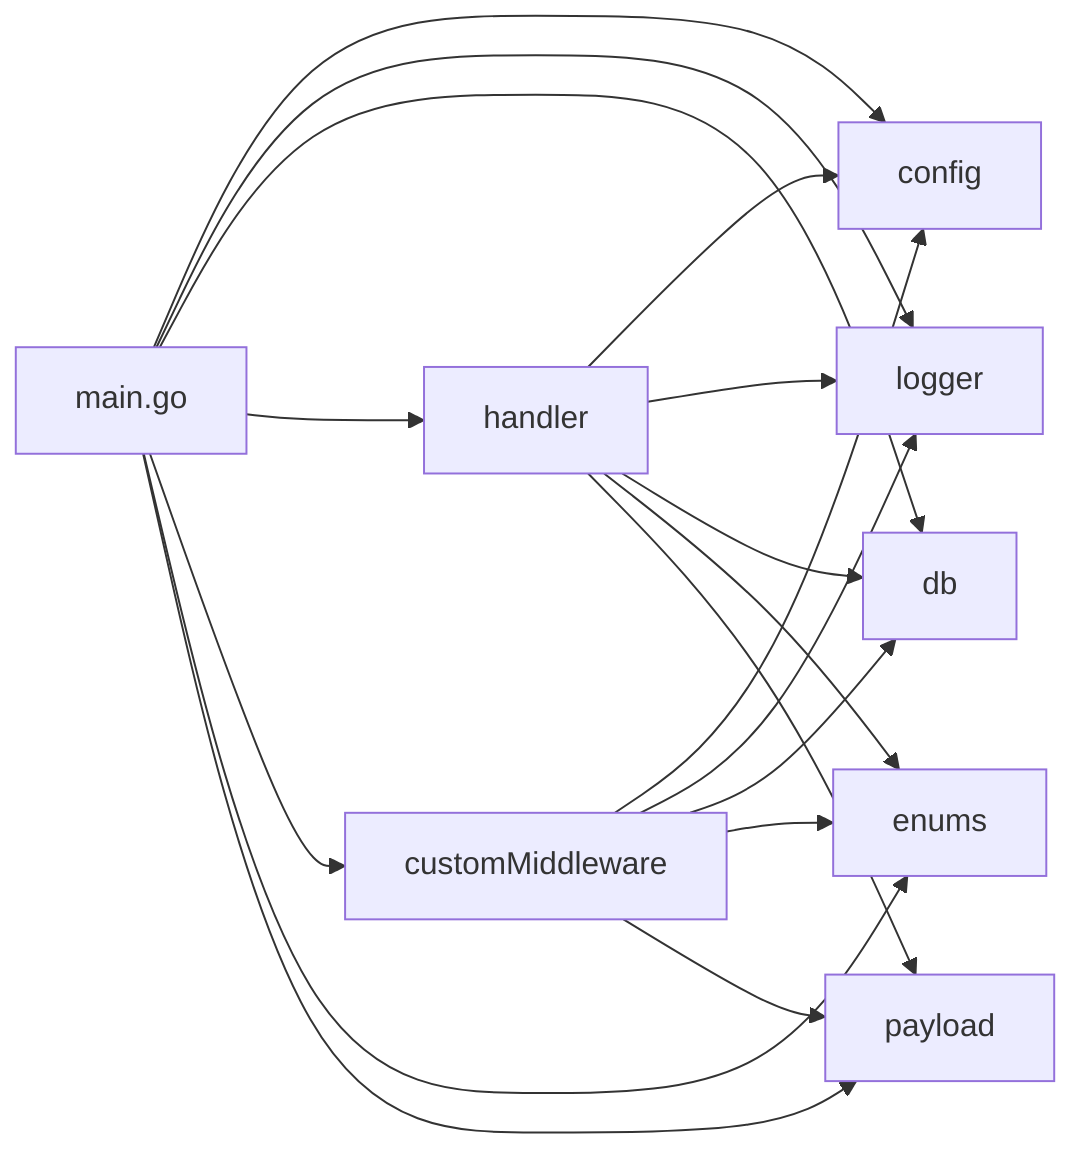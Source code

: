 graph LR
    main.go --> config
    main.go --> logger
    main.go --> db
    main.go --> handler
    main.go --> customMiddleware
    main.go --> enums
    main.go --> payload

    handler --> config
    handler --> logger
    handler --> db
    handler --> enums
    handler --> payload

    customMiddleware --> config
    customMiddleware --> logger
    customMiddleware --> db
    customMiddleware --> enums
    customMiddleware --> payload